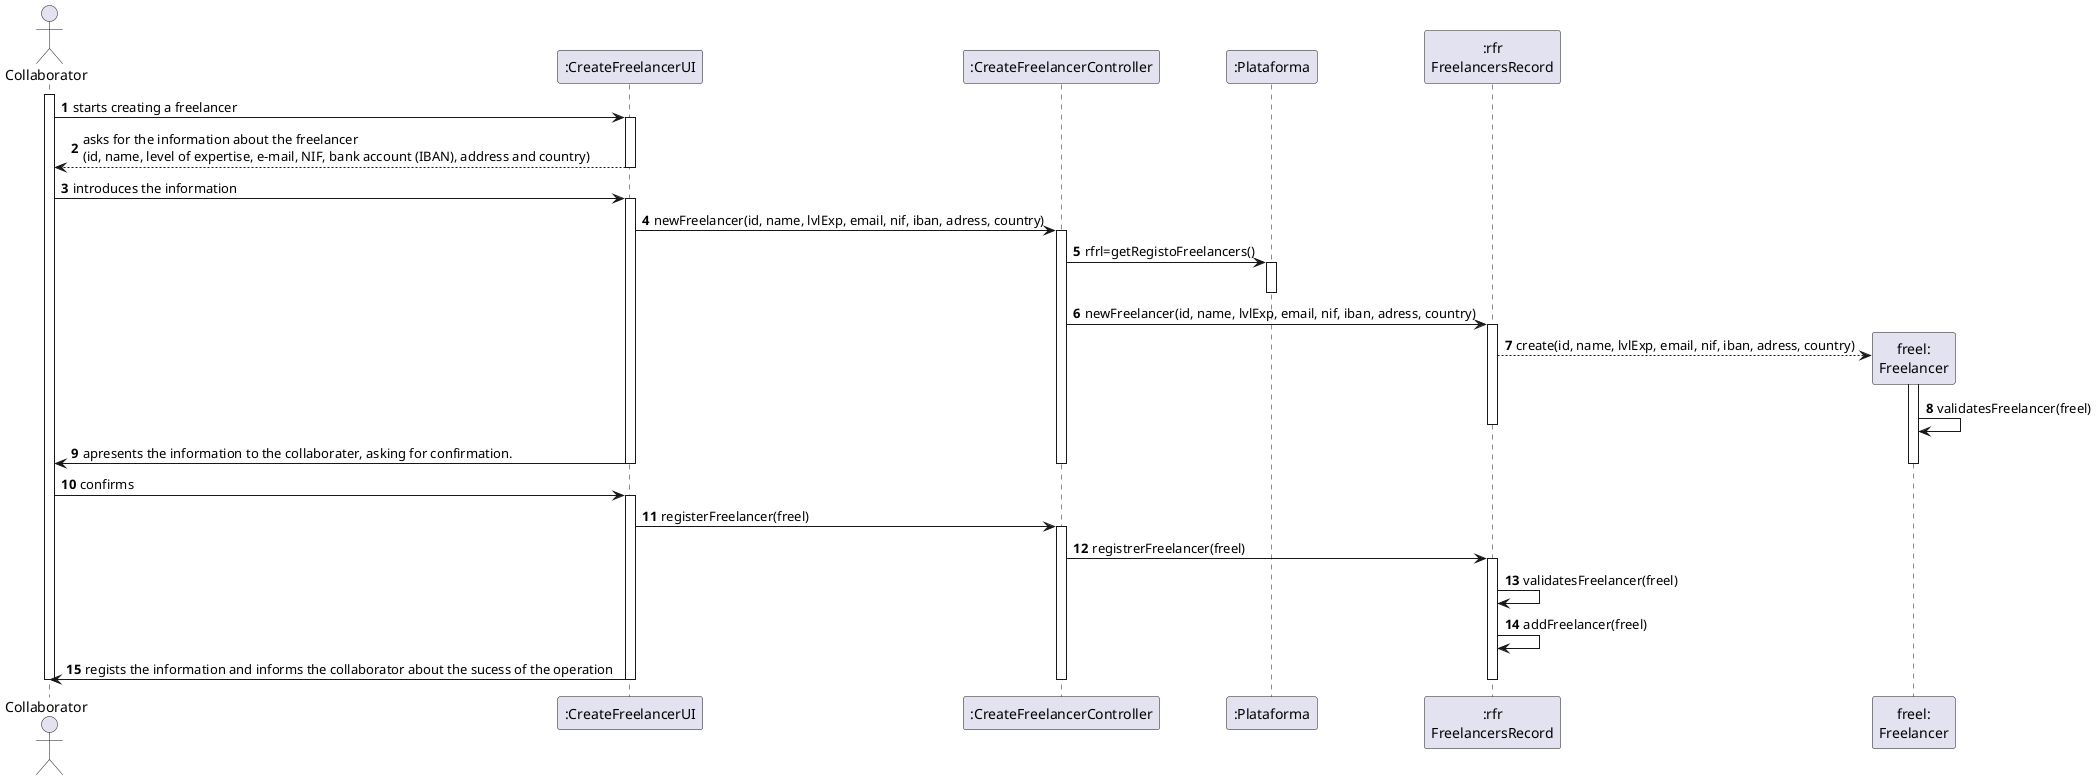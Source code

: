 @startuml
autonumber

actor "Collaborator" as CO
participant ":CreateFreelancerUI" as UI
participant ":CreateFreelancerController" as CTRL
participant ":Plataforma" as PLAT
participant ":rfr\nFreelancersRecord" as RFR
participant "freel:\nFreelancer" as FREEL

activate CO
CO -> UI : starts creating a freelancer
activate UI

UI --> CO : asks for the information about the freelancer \n(id, name, level of expertise, e-mail, NIF, bank account (IBAN), address and country)
deactivate UI

CO -> UI : introduces the information
activate UI

UI -> CTRL : newFreelancer(id, name, lvlExp, email, nif, iban, adress, country)
activate CTRL

CTRL -> PLAT: rfrl=getRegistoFreelancers()
activate PLAT
deactivate PLAT

CTRL -> RFR : newFreelancer(id, name, lvlExp, email, nif, iban, adress, country)
activate RFR
RFR --> FREEL**: create(id, name, lvlExp, email, nif, iban, adress, country)
activate FREEL

FREEL -> FREEL : validatesFreelancer(freel)
deactivate RFR

UI -> CO : apresents the information to the collaborater, asking for confirmation.
deactivate FREEL
deactivate CTRL
deactivate UI

CO -> UI : confirms
activate UI

UI -> CTRL : registerFreelancer(freel)
activate CTRL

CTRL -> RFR : registrerFreelancer(freel)
activate RFR 

RFR -> RFR : validatesFreelancer(freel)
RFR -> RFR : addFreelancer(freel)

UI -> CO : regists the information and informs the collaborator about the sucess of the operation
deactivate RFR
deactivate CTRL
deactivate UI

deactivate CO


@enduml